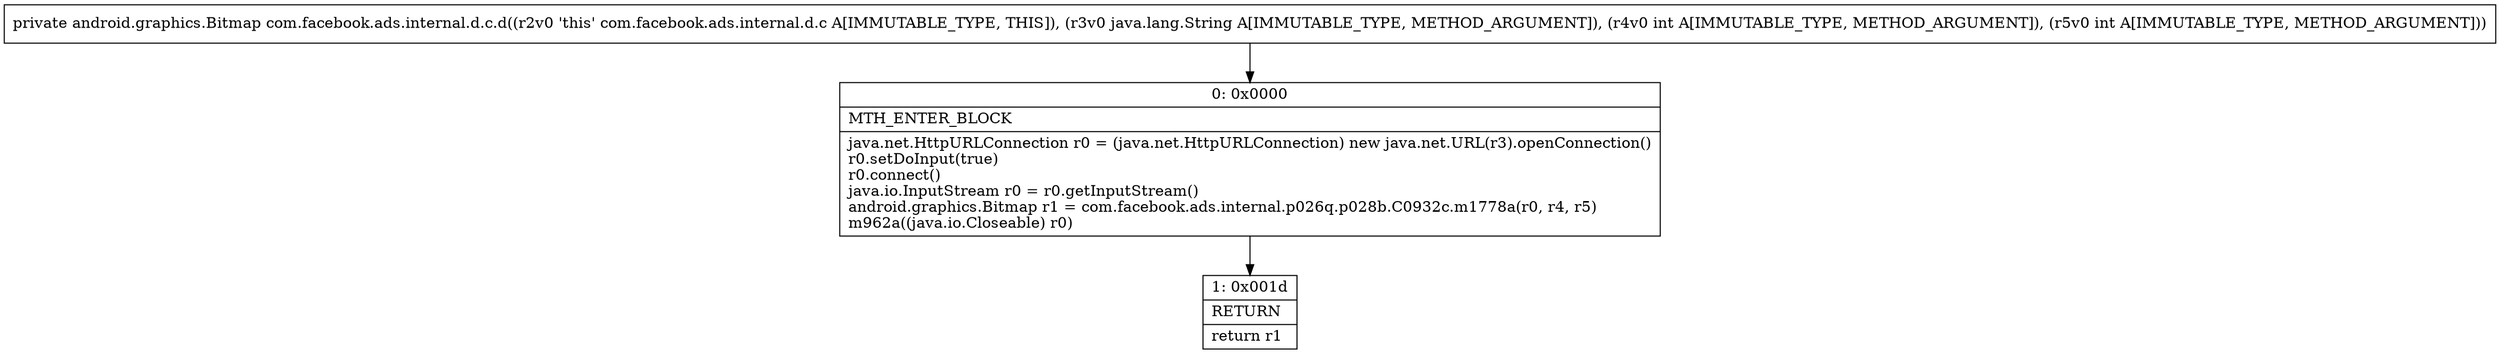 digraph "CFG forcom.facebook.ads.internal.d.c.d(Ljava\/lang\/String;II)Landroid\/graphics\/Bitmap;" {
Node_0 [shape=record,label="{0\:\ 0x0000|MTH_ENTER_BLOCK\l|java.net.HttpURLConnection r0 = (java.net.HttpURLConnection) new java.net.URL(r3).openConnection()\lr0.setDoInput(true)\lr0.connect()\ljava.io.InputStream r0 = r0.getInputStream()\landroid.graphics.Bitmap r1 = com.facebook.ads.internal.p026q.p028b.C0932c.m1778a(r0, r4, r5)\lm962a((java.io.Closeable) r0)\l}"];
Node_1 [shape=record,label="{1\:\ 0x001d|RETURN\l|return r1\l}"];
MethodNode[shape=record,label="{private android.graphics.Bitmap com.facebook.ads.internal.d.c.d((r2v0 'this' com.facebook.ads.internal.d.c A[IMMUTABLE_TYPE, THIS]), (r3v0 java.lang.String A[IMMUTABLE_TYPE, METHOD_ARGUMENT]), (r4v0 int A[IMMUTABLE_TYPE, METHOD_ARGUMENT]), (r5v0 int A[IMMUTABLE_TYPE, METHOD_ARGUMENT])) }"];
MethodNode -> Node_0;
Node_0 -> Node_1;
}


